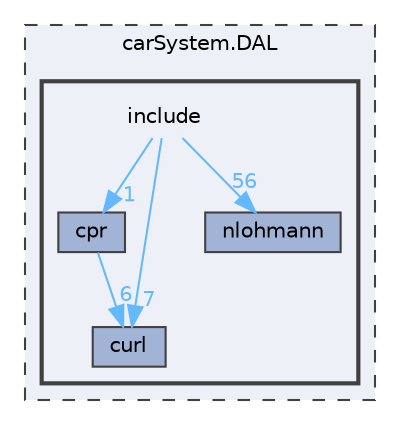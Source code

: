 digraph "D:/doxygen shitnqta/App/carSystem.DAL/include"
{
 // INTERACTIVE_SVG=YES
 // LATEX_PDF_SIZE
  bgcolor="transparent";
  edge [fontname=Helvetica,fontsize=10,labelfontname=Helvetica,labelfontsize=10];
  node [fontname=Helvetica,fontsize=10,shape=box,height=0.2,width=0.4];
  compound=true
  subgraph clusterdir_839c80e8553629dd66cd9288e519a8f2 {
    graph [ bgcolor="#edf0f7", pencolor="grey25", label="carSystem.DAL", fontname=Helvetica,fontsize=10 style="filled,dashed", URL="dir_839c80e8553629dd66cd9288e519a8f2.html",tooltip=""]
  subgraph clusterdir_d0a8b5b51d2003565458afb34dcb8078 {
    graph [ bgcolor="#edf0f7", pencolor="grey25", label="", fontname=Helvetica,fontsize=10 style="filled,bold", URL="dir_d0a8b5b51d2003565458afb34dcb8078.html",tooltip=""]
    dir_d0a8b5b51d2003565458afb34dcb8078 [shape=plaintext, label="include"];
  dir_00246a19866a693fbe667d11892ed3c8 [label="cpr", fillcolor="#a2b4d6", color="grey25", style="filled", URL="dir_00246a19866a693fbe667d11892ed3c8.html",tooltip=""];
  dir_5f340f9229aaa04c51c8c2dd3caa79ce [label="curl", fillcolor="#a2b4d6", color="grey25", style="filled", URL="dir_5f340f9229aaa04c51c8c2dd3caa79ce.html",tooltip=""];
  dir_a8be61cbbbb405b6e6d62c4314842cbd [label="nlohmann", fillcolor="#a2b4d6", color="grey25", style="filled", URL="dir_a8be61cbbbb405b6e6d62c4314842cbd.html",tooltip=""];
  }
  }
  dir_d0a8b5b51d2003565458afb34dcb8078->dir_00246a19866a693fbe667d11892ed3c8 [headlabel="1", labeldistance=1.5 headhref="dir_000012_000006.html" color="steelblue1" fontcolor="steelblue1"];
  dir_d0a8b5b51d2003565458afb34dcb8078->dir_5f340f9229aaa04c51c8c2dd3caa79ce [headlabel="7", labeldistance=1.5 headhref="dir_000012_000007.html" color="steelblue1" fontcolor="steelblue1"];
  dir_d0a8b5b51d2003565458afb34dcb8078->dir_a8be61cbbbb405b6e6d62c4314842cbd [headlabel="56", labeldistance=1.5 headhref="dir_000012_000019.html" color="steelblue1" fontcolor="steelblue1"];
  dir_00246a19866a693fbe667d11892ed3c8->dir_5f340f9229aaa04c51c8c2dd3caa79ce [headlabel="6", labeldistance=1.5 headhref="dir_000006_000007.html" color="steelblue1" fontcolor="steelblue1"];
}
